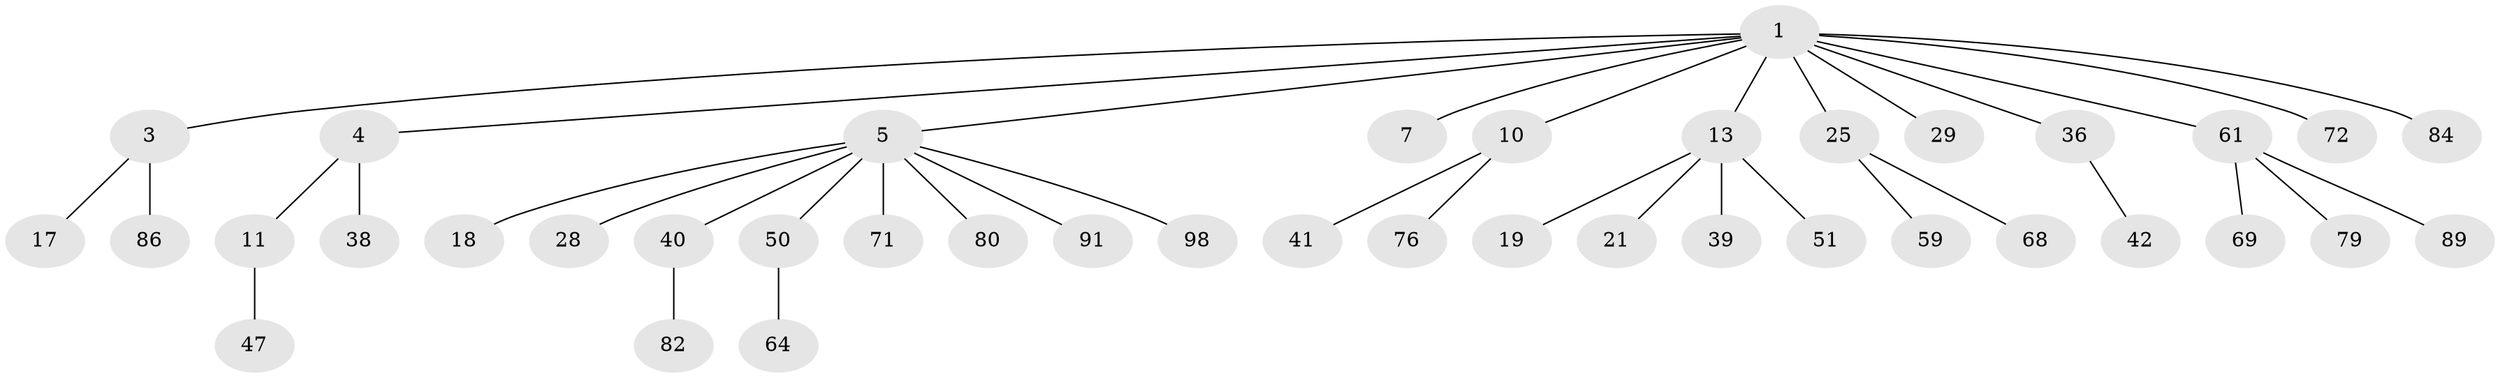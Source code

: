 // original degree distribution, {5: 0.058823529411764705, 3: 0.12745098039215685, 2: 0.2647058823529412, 6: 0.00980392156862745, 4: 0.0392156862745098, 7: 0.00980392156862745, 1: 0.49019607843137253}
// Generated by graph-tools (version 1.1) at 2025/19/03/04/25 18:19:14]
// undirected, 40 vertices, 39 edges
graph export_dot {
graph [start="1"]
  node [color=gray90,style=filled];
  1 [super="+2+6+16"];
  3;
  4;
  5 [super="+8"];
  7 [super="+81+34"];
  10 [super="+75+32+30+23"];
  11 [super="+58"];
  13 [super="+26+15+14+70+66"];
  17;
  18;
  19 [super="+93+49+60"];
  21 [super="+44"];
  25 [super="+43"];
  28;
  29;
  36;
  38;
  39;
  40 [super="+52"];
  41 [super="+46"];
  42;
  47;
  50 [super="+54"];
  51;
  59 [super="+92"];
  61 [super="+62"];
  64 [super="+67"];
  68;
  69;
  71;
  72 [super="+99"];
  76;
  79;
  80;
  82 [super="+88"];
  84;
  86;
  89 [super="+100"];
  91;
  98;
  1 -- 5;
  1 -- 10;
  1 -- 3;
  1 -- 4;
  1 -- 29;
  1 -- 36;
  1 -- 7;
  1 -- 72;
  1 -- 13;
  1 -- 84;
  1 -- 61;
  1 -- 25;
  3 -- 17;
  3 -- 86;
  4 -- 11;
  4 -- 38;
  5 -- 98;
  5 -- 71;
  5 -- 40;
  5 -- 80;
  5 -- 18;
  5 -- 50;
  5 -- 91;
  5 -- 28;
  10 -- 76;
  10 -- 41;
  11 -- 47;
  13 -- 21;
  13 -- 51;
  13 -- 19;
  13 -- 39;
  25 -- 59;
  25 -- 68;
  36 -- 42;
  40 -- 82;
  50 -- 64;
  61 -- 89;
  61 -- 69;
  61 -- 79;
}
